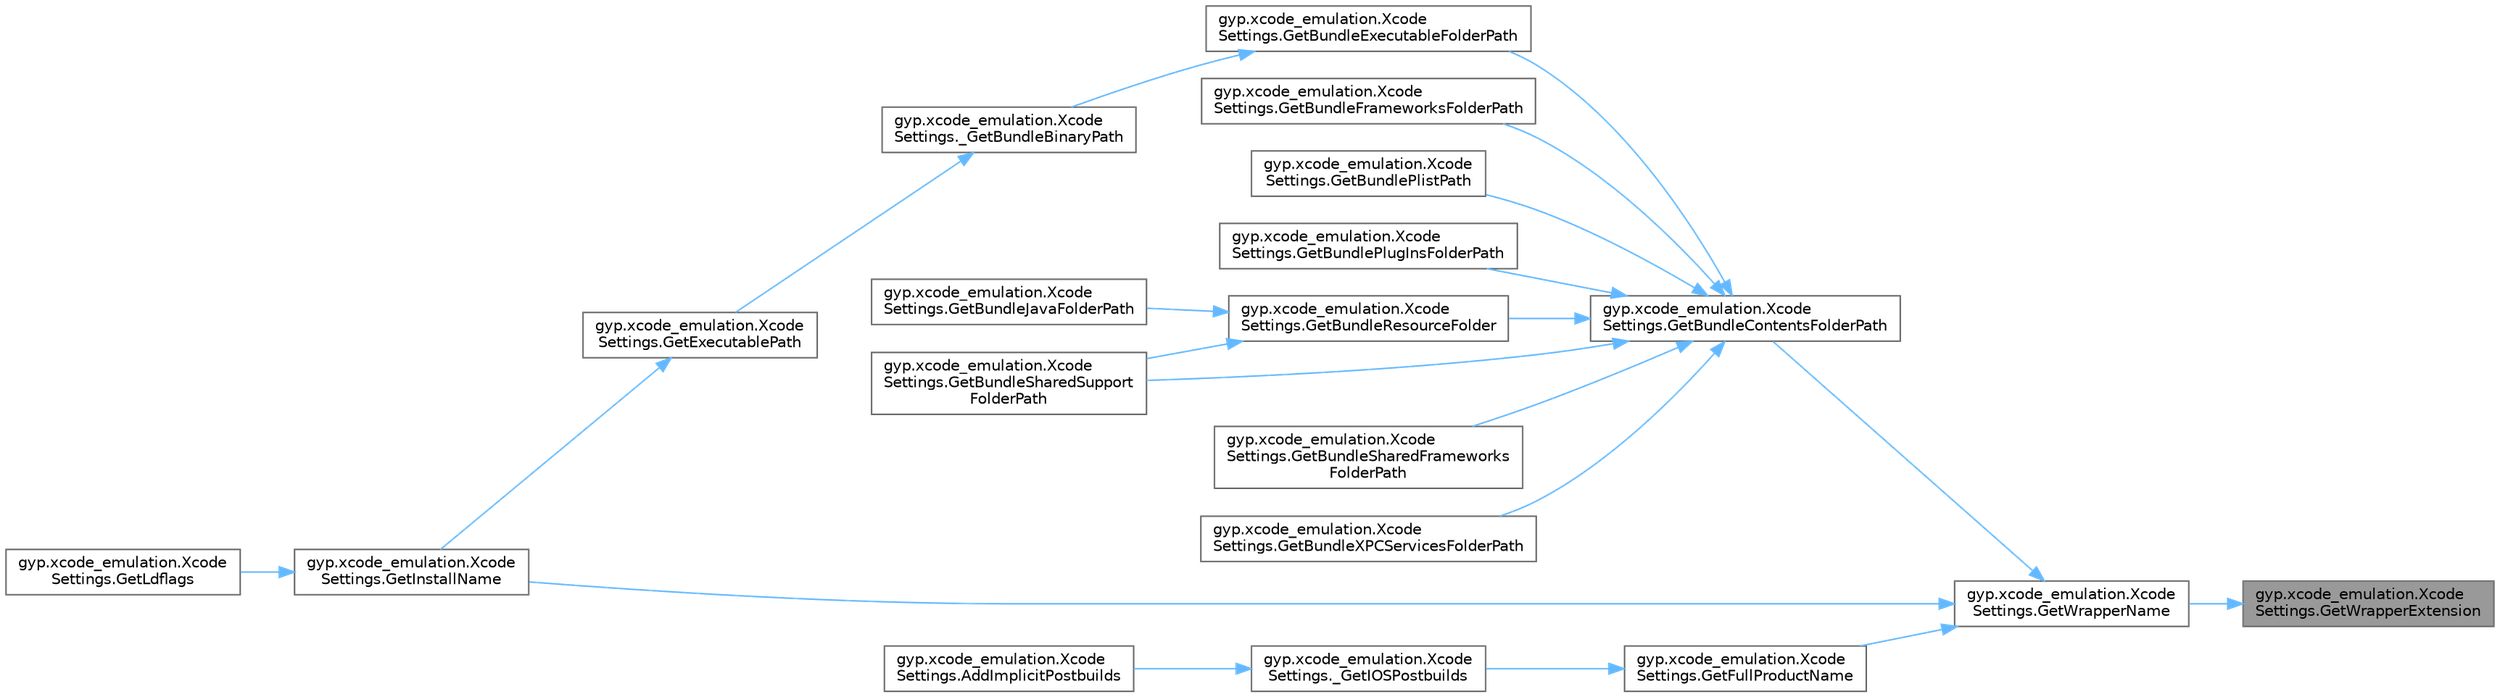 digraph "gyp.xcode_emulation.XcodeSettings.GetWrapperExtension"
{
 // LATEX_PDF_SIZE
  bgcolor="transparent";
  edge [fontname=Helvetica,fontsize=10,labelfontname=Helvetica,labelfontsize=10];
  node [fontname=Helvetica,fontsize=10,shape=box,height=0.2,width=0.4];
  rankdir="RL";
  Node1 [id="Node000001",label="gyp.xcode_emulation.Xcode\lSettings.GetWrapperExtension",height=0.2,width=0.4,color="gray40", fillcolor="grey60", style="filled", fontcolor="black",tooltip=" "];
  Node1 -> Node2 [id="edge21_Node000001_Node000002",dir="back",color="steelblue1",style="solid",tooltip=" "];
  Node2 [id="Node000002",label="gyp.xcode_emulation.Xcode\lSettings.GetWrapperName",height=0.2,width=0.4,color="grey40", fillcolor="white", style="filled",URL="$classgyp_1_1xcode__emulation_1_1_xcode_settings.html#aca6c7f89267c0c3cd3ec6096a6f601ab",tooltip=" "];
  Node2 -> Node3 [id="edge22_Node000002_Node000003",dir="back",color="steelblue1",style="solid",tooltip=" "];
  Node3 [id="Node000003",label="gyp.xcode_emulation.Xcode\lSettings.GetBundleContentsFolderPath",height=0.2,width=0.4,color="grey40", fillcolor="white", style="filled",URL="$classgyp_1_1xcode__emulation_1_1_xcode_settings.html#a03b1307dbbda2138f7e6921e96f4b3e1",tooltip=" "];
  Node3 -> Node4 [id="edge23_Node000003_Node000004",dir="back",color="steelblue1",style="solid",tooltip=" "];
  Node4 [id="Node000004",label="gyp.xcode_emulation.Xcode\lSettings.GetBundleExecutableFolderPath",height=0.2,width=0.4,color="grey40", fillcolor="white", style="filled",URL="$classgyp_1_1xcode__emulation_1_1_xcode_settings.html#a9223bbef1dd02e926b8f279d00bb22f4",tooltip=" "];
  Node4 -> Node5 [id="edge24_Node000004_Node000005",dir="back",color="steelblue1",style="solid",tooltip=" "];
  Node5 [id="Node000005",label="gyp.xcode_emulation.Xcode\lSettings._GetBundleBinaryPath",height=0.2,width=0.4,color="grey40", fillcolor="white", style="filled",URL="$classgyp_1_1xcode__emulation_1_1_xcode_settings.html#a57e29012060beb42f9d01d9ec78364a8",tooltip=" "];
  Node5 -> Node6 [id="edge25_Node000005_Node000006",dir="back",color="steelblue1",style="solid",tooltip=" "];
  Node6 [id="Node000006",label="gyp.xcode_emulation.Xcode\lSettings.GetExecutablePath",height=0.2,width=0.4,color="grey40", fillcolor="white", style="filled",URL="$classgyp_1_1xcode__emulation_1_1_xcode_settings.html#aea50ebe98b35634d5ef740e342cf4bfb",tooltip=" "];
  Node6 -> Node7 [id="edge26_Node000006_Node000007",dir="back",color="steelblue1",style="solid",tooltip=" "];
  Node7 [id="Node000007",label="gyp.xcode_emulation.Xcode\lSettings.GetInstallName",height=0.2,width=0.4,color="grey40", fillcolor="white", style="filled",URL="$classgyp_1_1xcode__emulation_1_1_xcode_settings.html#aeedc331afbe04737c26ddd2c48dbffdf",tooltip=" "];
  Node7 -> Node8 [id="edge27_Node000007_Node000008",dir="back",color="steelblue1",style="solid",tooltip=" "];
  Node8 [id="Node000008",label="gyp.xcode_emulation.Xcode\lSettings.GetLdflags",height=0.2,width=0.4,color="grey40", fillcolor="white", style="filled",URL="$classgyp_1_1xcode__emulation_1_1_xcode_settings.html#ae7fa6af002ba474b27d494baed3937c3",tooltip=" "];
  Node3 -> Node9 [id="edge28_Node000003_Node000009",dir="back",color="steelblue1",style="solid",tooltip=" "];
  Node9 [id="Node000009",label="gyp.xcode_emulation.Xcode\lSettings.GetBundleFrameworksFolderPath",height=0.2,width=0.4,color="grey40", fillcolor="white", style="filled",URL="$classgyp_1_1xcode__emulation_1_1_xcode_settings.html#a416fd8ba70bc148c39bda846ce4bd601",tooltip=" "];
  Node3 -> Node10 [id="edge29_Node000003_Node000010",dir="back",color="steelblue1",style="solid",tooltip=" "];
  Node10 [id="Node000010",label="gyp.xcode_emulation.Xcode\lSettings.GetBundlePlistPath",height=0.2,width=0.4,color="grey40", fillcolor="white", style="filled",URL="$classgyp_1_1xcode__emulation_1_1_xcode_settings.html#afe7bfe6d65bc02a990f5413afe8924af",tooltip=" "];
  Node3 -> Node11 [id="edge30_Node000003_Node000011",dir="back",color="steelblue1",style="solid",tooltip=" "];
  Node11 [id="Node000011",label="gyp.xcode_emulation.Xcode\lSettings.GetBundlePlugInsFolderPath",height=0.2,width=0.4,color="grey40", fillcolor="white", style="filled",URL="$classgyp_1_1xcode__emulation_1_1_xcode_settings.html#a1100d7fc9270b363ca9db86ef43f734e",tooltip=" "];
  Node3 -> Node12 [id="edge31_Node000003_Node000012",dir="back",color="steelblue1",style="solid",tooltip=" "];
  Node12 [id="Node000012",label="gyp.xcode_emulation.Xcode\lSettings.GetBundleResourceFolder",height=0.2,width=0.4,color="grey40", fillcolor="white", style="filled",URL="$classgyp_1_1xcode__emulation_1_1_xcode_settings.html#a1f9d8f6abf8f798e7ccf7f112f1907c8",tooltip=" "];
  Node12 -> Node13 [id="edge32_Node000012_Node000013",dir="back",color="steelblue1",style="solid",tooltip=" "];
  Node13 [id="Node000013",label="gyp.xcode_emulation.Xcode\lSettings.GetBundleJavaFolderPath",height=0.2,width=0.4,color="grey40", fillcolor="white", style="filled",URL="$classgyp_1_1xcode__emulation_1_1_xcode_settings.html#a52c2dddb8b0a5a5d74f45c4b764bbe84",tooltip=" "];
  Node12 -> Node14 [id="edge33_Node000012_Node000014",dir="back",color="steelblue1",style="solid",tooltip=" "];
  Node14 [id="Node000014",label="gyp.xcode_emulation.Xcode\lSettings.GetBundleSharedSupport\lFolderPath",height=0.2,width=0.4,color="grey40", fillcolor="white", style="filled",URL="$classgyp_1_1xcode__emulation_1_1_xcode_settings.html#a463aee45c87a0704714f83a7a8db8a33",tooltip=" "];
  Node3 -> Node15 [id="edge34_Node000003_Node000015",dir="back",color="steelblue1",style="solid",tooltip=" "];
  Node15 [id="Node000015",label="gyp.xcode_emulation.Xcode\lSettings.GetBundleSharedFrameworks\lFolderPath",height=0.2,width=0.4,color="grey40", fillcolor="white", style="filled",URL="$classgyp_1_1xcode__emulation_1_1_xcode_settings.html#aef01470b69e3549f41f24d102c3e86ca",tooltip=" "];
  Node3 -> Node14 [id="edge35_Node000003_Node000014",dir="back",color="steelblue1",style="solid",tooltip=" "];
  Node3 -> Node16 [id="edge36_Node000003_Node000016",dir="back",color="steelblue1",style="solid",tooltip=" "];
  Node16 [id="Node000016",label="gyp.xcode_emulation.Xcode\lSettings.GetBundleXPCServicesFolderPath",height=0.2,width=0.4,color="grey40", fillcolor="white", style="filled",URL="$classgyp_1_1xcode__emulation_1_1_xcode_settings.html#a94e921ae79e7df63d038250b94b15ec3",tooltip=" "];
  Node2 -> Node17 [id="edge37_Node000002_Node000017",dir="back",color="steelblue1",style="solid",tooltip=" "];
  Node17 [id="Node000017",label="gyp.xcode_emulation.Xcode\lSettings.GetFullProductName",height=0.2,width=0.4,color="grey40", fillcolor="white", style="filled",URL="$classgyp_1_1xcode__emulation_1_1_xcode_settings.html#acd680a74d574ba98a5cd4095ad1a0e7a",tooltip=" "];
  Node17 -> Node18 [id="edge38_Node000017_Node000018",dir="back",color="steelblue1",style="solid",tooltip=" "];
  Node18 [id="Node000018",label="gyp.xcode_emulation.Xcode\lSettings._GetIOSPostbuilds",height=0.2,width=0.4,color="grey40", fillcolor="white", style="filled",URL="$classgyp_1_1xcode__emulation_1_1_xcode_settings.html#a4ea4abe0aac0d48eb66682ddd9f6122d",tooltip=" "];
  Node18 -> Node19 [id="edge39_Node000018_Node000019",dir="back",color="steelblue1",style="solid",tooltip=" "];
  Node19 [id="Node000019",label="gyp.xcode_emulation.Xcode\lSettings.AddImplicitPostbuilds",height=0.2,width=0.4,color="grey40", fillcolor="white", style="filled",URL="$classgyp_1_1xcode__emulation_1_1_xcode_settings.html#a5eac786a969e48cc405655757e33f52a",tooltip=" "];
  Node2 -> Node7 [id="edge40_Node000002_Node000007",dir="back",color="steelblue1",style="solid",tooltip=" "];
}
